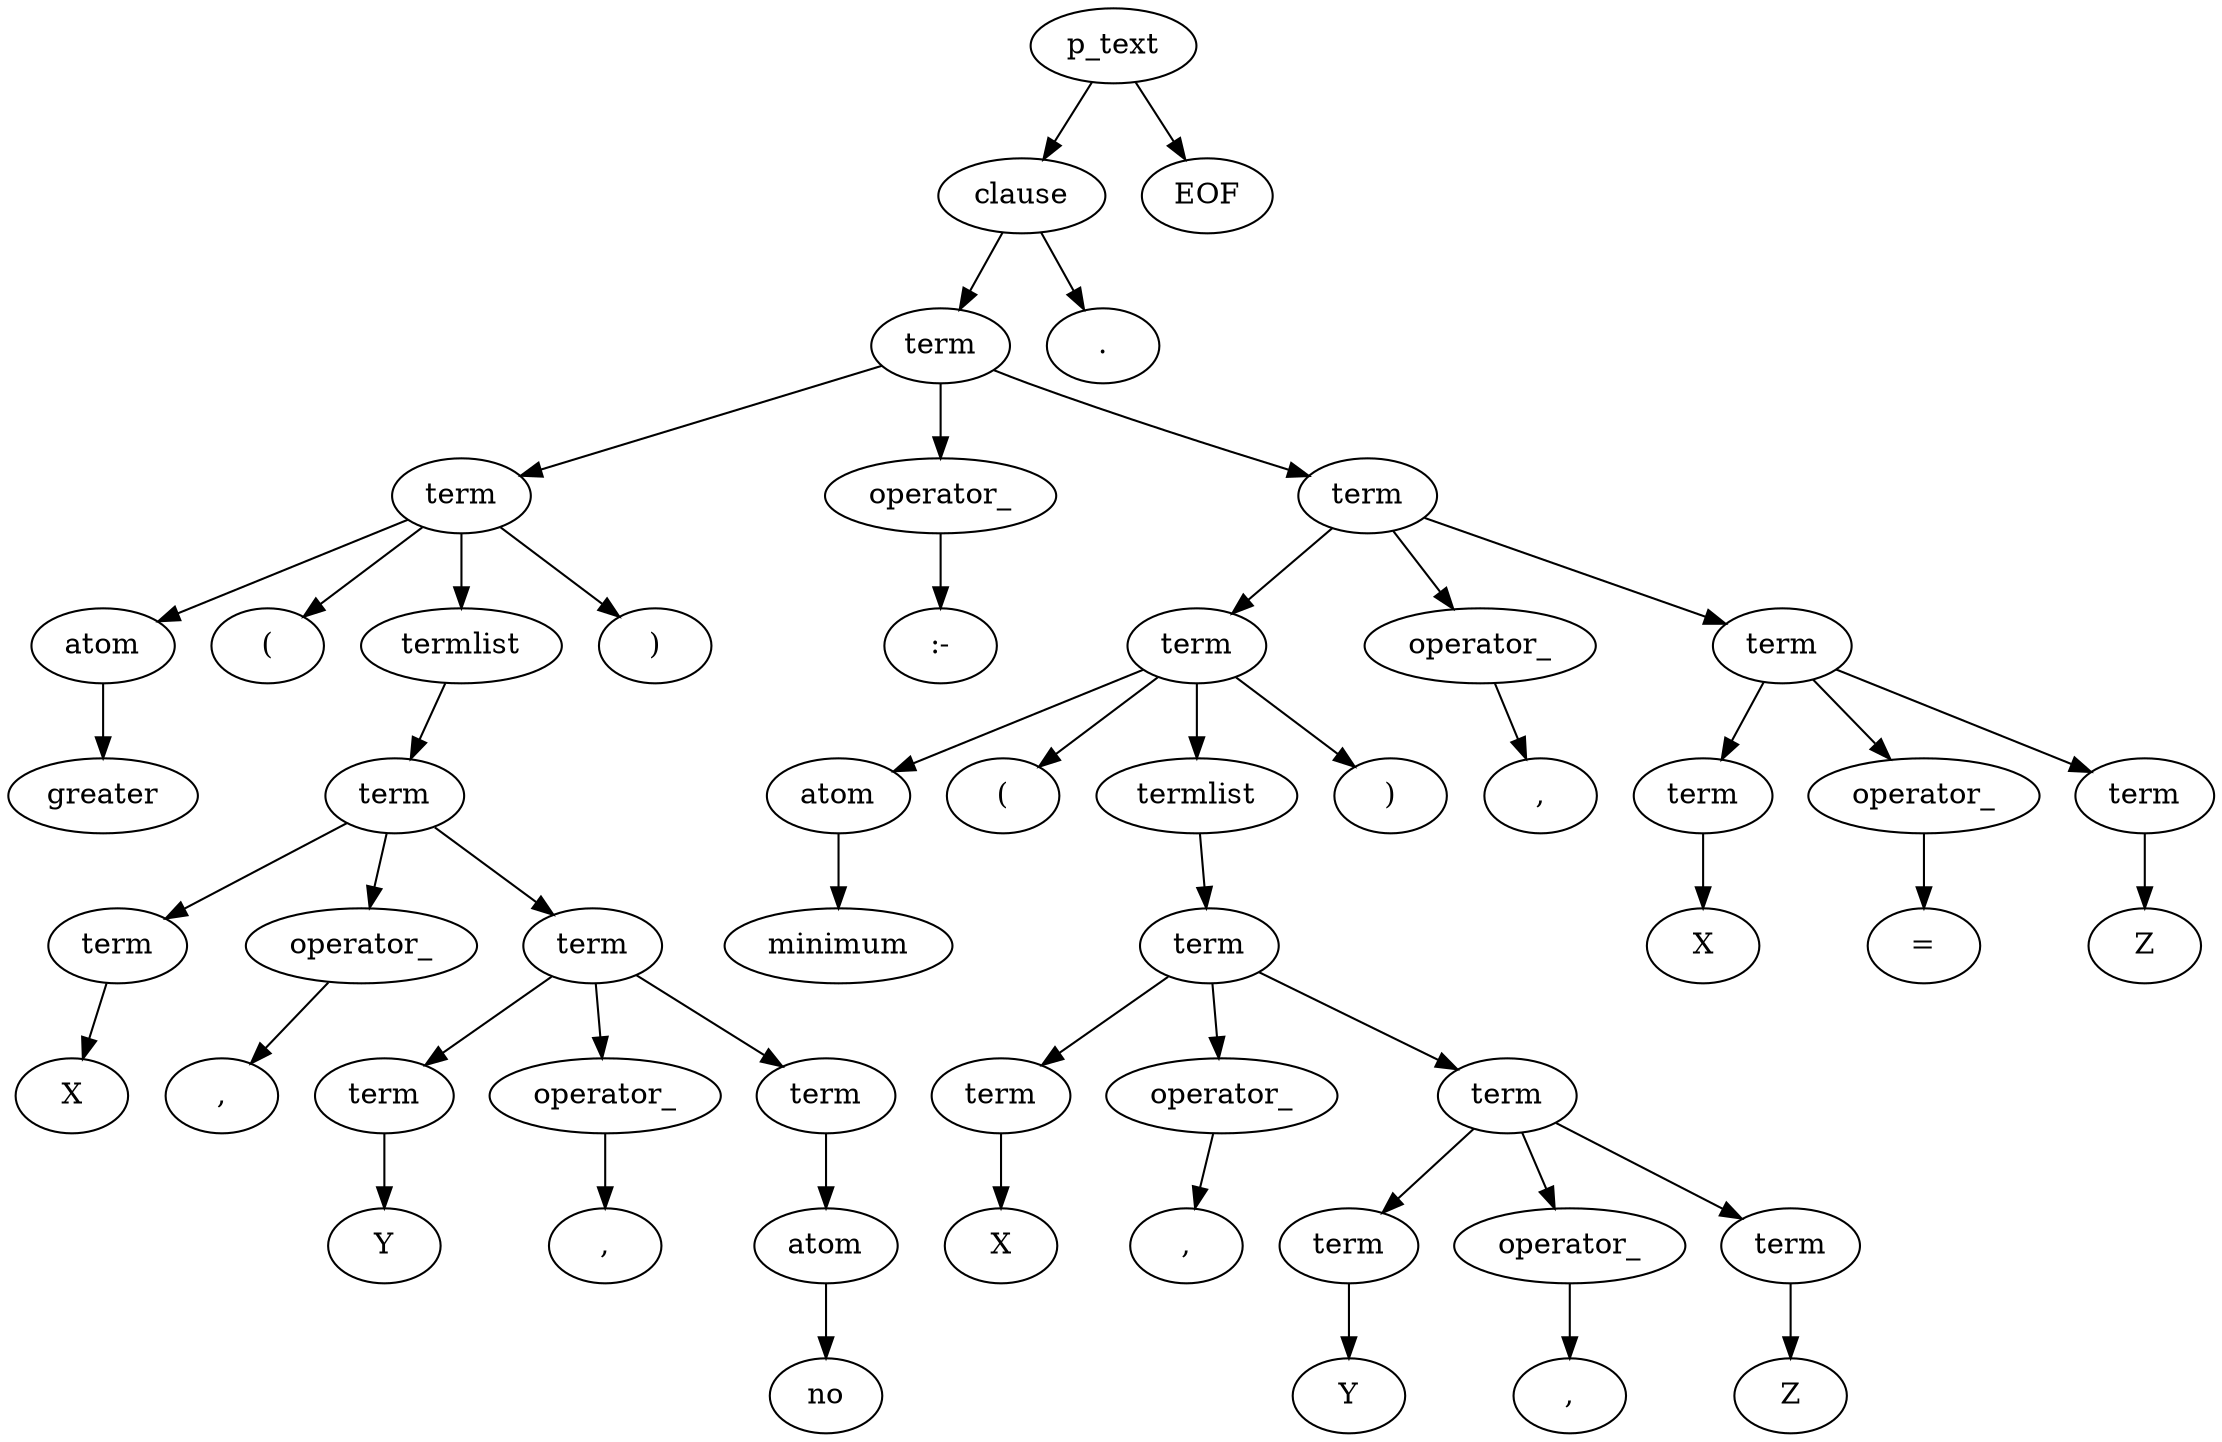 // Prolog Parse Tree
digraph {
	4346245680 [label=p_text]
	4346245680 -> 4346246240
	4346246240 [label=clause]
	4346246240 -> 4346937536
	4346937536 [label=term]
	4346937536 -> 4346246800
	4346246800 [label=term]
	4346246800 -> 4346247024
	4346247024 [label=atom]
	4346247024 -> 4346861072
	4346861072 [label=greater]
	4346246800 -> 4346861264
	4346861264 [label="("]
	4346246800 -> 4346246912
	4346246912 [label=termlist]
	4346246912 -> 4346248144
	4346248144 [label=term]
	4346248144 -> 4346247248
	4346247248 [label=term]
	4346247248 -> 4346861328
	4346861328 [label=X]
	4346248144 -> 4346247360
	4346247360 [label=operator_]
	4346247360 -> 4344284240
	4344284240 [label=","]
	4346248144 -> 4346248592
	4346248592 [label=term]
	4346248592 -> 4346248032
	4346248032 [label=term]
	4346248032 -> 4346819088
	4346819088 [label=Y]
	4346248592 -> 4346247136
	4346247136 [label=operator_]
	4346247136 -> 4346819856
	4346819856 [label=","]
	4346248592 -> 4346248704
	4346248704 [label=term]
	4346248704 -> 4346249040
	4346249040 [label=atom]
	4346249040 -> 4346821328
	4346821328 [label=no]
	4346246800 -> 4346861584
	4346861584 [label=")"]
	4346937536 -> 4346937424
	4346937424 [label=operator_]
	4346937424 -> 4346869008
	4346869008 [label=":-"]
	4346937536 -> 4346939552
	4346939552 [label=term]
	4346939552 -> 4346937760
	4346937760 [label=term]
	4346937760 -> 4346937984
	4346937984 [label=atom]
	4346937984 -> 4346865808
	4346865808 [label=minimum]
	4346937760 -> 4346868048
	4346868048 [label="("]
	4346937760 -> 4346937872
	4346937872 [label=termlist]
	4346937872 -> 4346938432
	4346938432 [label=term]
	4346938432 -> 4346937648
	4346937648 [label=term]
	4346937648 -> 4346868368
	4346868368 [label=X]
	4346938432 -> 4346938320
	4346938320 [label=operator_]
	4346938320 -> 4346863312
	4346863312 [label=","]
	4346938432 -> 4346938880
	4346938880 [label=term]
	4346938880 -> 4346938096
	4346938096 [label=term]
	4346938096 -> 4346870416
	4346870416 [label=Y]
	4346938880 -> 4346938656
	4346938656 [label=operator_]
	4346938656 -> 4346870288
	4346870288 [label=","]
	4346938880 -> 4346938768
	4346938768 [label=term]
	4346938768 -> 4346871056
	4346871056 [label=Z]
	4346937760 -> 4346866576
	4346866576 [label=")"]
	4346939552 -> 4346939440
	4346939440 [label=operator_]
	4346939440 -> 4346869648
	4346869648 [label=","]
	4346939552 -> 4346940112
	4346940112 [label=term]
	4346940112 -> 4346939888
	4346939888 [label=term]
	4346939888 -> 4346869072
	4346869072 [label=X]
	4346940112 -> 4346939776
	4346939776 [label=operator_]
	4346939776 -> 4346871120
	4346871120 [label="="]
	4346940112 -> 4346940336
	4346940336 [label=term]
	4346940336 -> 4346861712
	4346861712 [label=Z]
	4346246240 -> 4346821456
	4346821456 [label="."]
	4346245680 -> 4346862928
	4346862928 [label=<EOF>]
}
